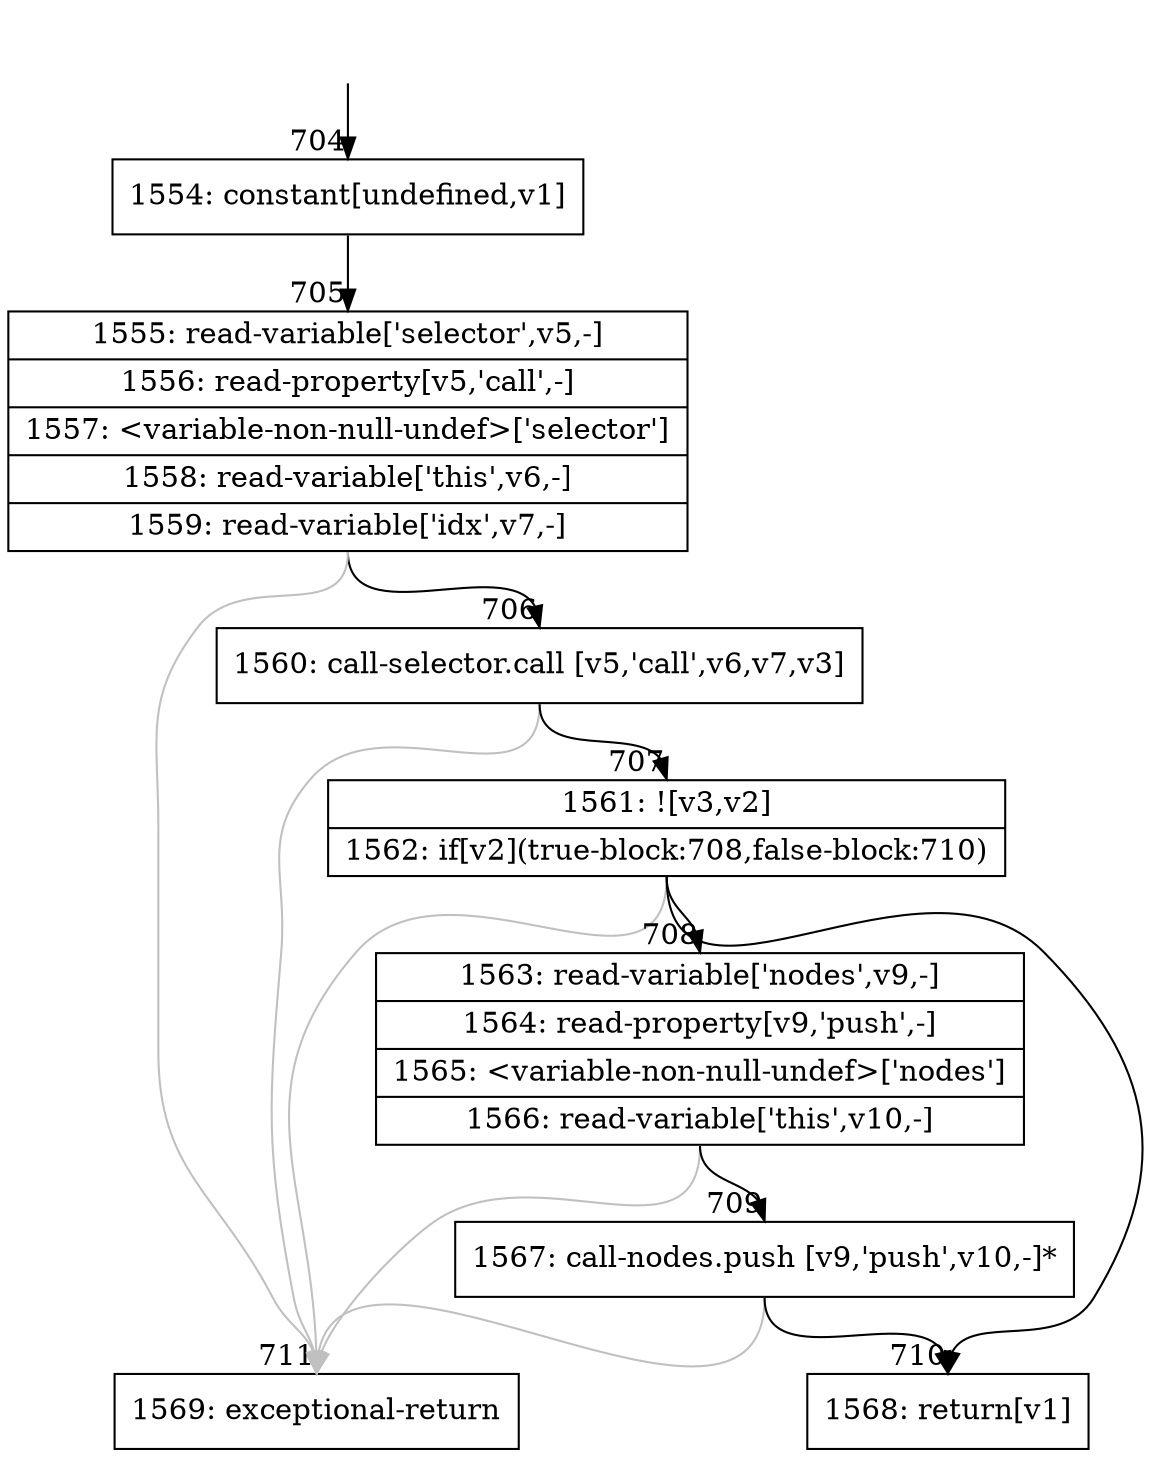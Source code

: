 digraph {
rankdir="TD"
BB_entry66[shape=none,label=""];
BB_entry66 -> BB704 [tailport=s, headport=n, headlabel="    704"]
BB704 [shape=record label="{1554: constant[undefined,v1]}" ] 
BB704 -> BB705 [tailport=s, headport=n, headlabel="      705"]
BB705 [shape=record label="{1555: read-variable['selector',v5,-]|1556: read-property[v5,'call',-]|1557: \<variable-non-null-undef\>['selector']|1558: read-variable['this',v6,-]|1559: read-variable['idx',v7,-]}" ] 
BB705 -> BB706 [tailport=s, headport=n, headlabel="      706"]
BB705 -> BB711 [tailport=s, headport=n, color=gray, headlabel="      711"]
BB706 [shape=record label="{1560: call-selector.call [v5,'call',v6,v7,v3]}" ] 
BB706 -> BB707 [tailport=s, headport=n, headlabel="      707"]
BB706 -> BB711 [tailport=s, headport=n, color=gray]
BB707 [shape=record label="{1561: ![v3,v2]|1562: if[v2](true-block:708,false-block:710)}" ] 
BB707 -> BB708 [tailport=s, headport=n, headlabel="      708"]
BB707 -> BB710 [tailport=s, headport=n, headlabel="      710"]
BB707 -> BB711 [tailport=s, headport=n, color=gray]
BB708 [shape=record label="{1563: read-variable['nodes',v9,-]|1564: read-property[v9,'push',-]|1565: \<variable-non-null-undef\>['nodes']|1566: read-variable['this',v10,-]}" ] 
BB708 -> BB709 [tailport=s, headport=n, headlabel="      709"]
BB708 -> BB711 [tailport=s, headport=n, color=gray]
BB709 [shape=record label="{1567: call-nodes.push [v9,'push',v10,-]*}" ] 
BB709 -> BB710 [tailport=s, headport=n]
BB709 -> BB711 [tailport=s, headport=n, color=gray]
BB710 [shape=record label="{1568: return[v1]}" ] 
BB711 [shape=record label="{1569: exceptional-return}" ] 
//#$~ 447
}
